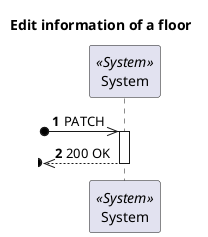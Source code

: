 @startuml
'https://plantuml.com/sequence-diagram

autonumber
skinparam packageStyle rect

title Edit information of a floor

participant "System" as Sys <<System>>

?o->> Sys : PATCH

activate Sys
?o<<-- Sys : 200 OK
deactivate Sys


@enduml
